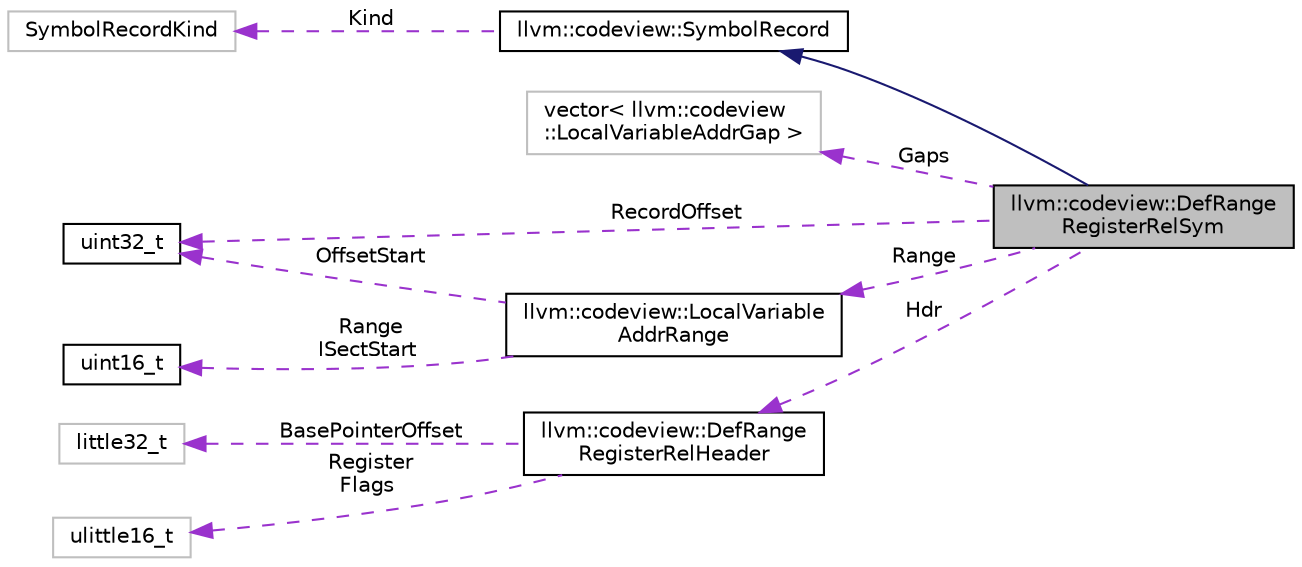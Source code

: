 digraph "llvm::codeview::DefRangeRegisterRelSym"
{
 // LATEX_PDF_SIZE
  bgcolor="transparent";
  edge [fontname="Helvetica",fontsize="10",labelfontname="Helvetica",labelfontsize="10"];
  node [fontname="Helvetica",fontsize="10",shape=record];
  rankdir="LR";
  Node1 [label="llvm::codeview::DefRange\lRegisterRelSym",height=0.2,width=0.4,color="black", fillcolor="grey75", style="filled", fontcolor="black",tooltip=" "];
  Node2 -> Node1 [dir="back",color="midnightblue",fontsize="10",style="solid",fontname="Helvetica"];
  Node2 [label="llvm::codeview::SymbolRecord",height=0.2,width=0.4,color="black",URL="$classllvm_1_1codeview_1_1SymbolRecord.html",tooltip=" "];
  Node3 -> Node2 [dir="back",color="darkorchid3",fontsize="10",style="dashed",label=" Kind" ,fontname="Helvetica"];
  Node3 [label="SymbolRecordKind",height=0.2,width=0.4,color="grey75",tooltip=" "];
  Node4 -> Node1 [dir="back",color="darkorchid3",fontsize="10",style="dashed",label=" Gaps" ,fontname="Helvetica"];
  Node4 [label="vector\< llvm::codeview\l::LocalVariableAddrGap \>",height=0.2,width=0.4,color="grey75",tooltip=" "];
  Node5 -> Node1 [dir="back",color="darkorchid3",fontsize="10",style="dashed",label=" RecordOffset" ,fontname="Helvetica"];
  Node5 [label="uint32_t",height=0.2,width=0.4,color="black",URL="$classuint32__t.html",tooltip=" "];
  Node6 -> Node1 [dir="back",color="darkorchid3",fontsize="10",style="dashed",label=" Hdr" ,fontname="Helvetica"];
  Node6 [label="llvm::codeview::DefRange\lRegisterRelHeader",height=0.2,width=0.4,color="black",URL="$structllvm_1_1codeview_1_1DefRangeRegisterRelHeader.html",tooltip=" "];
  Node7 -> Node6 [dir="back",color="darkorchid3",fontsize="10",style="dashed",label=" BasePointerOffset" ,fontname="Helvetica"];
  Node7 [label="little32_t",height=0.2,width=0.4,color="grey75",tooltip=" "];
  Node8 -> Node6 [dir="back",color="darkorchid3",fontsize="10",style="dashed",label=" Register\nFlags" ,fontname="Helvetica"];
  Node8 [label="ulittle16_t",height=0.2,width=0.4,color="grey75",tooltip=" "];
  Node9 -> Node1 [dir="back",color="darkorchid3",fontsize="10",style="dashed",label=" Range" ,fontname="Helvetica"];
  Node9 [label="llvm::codeview::LocalVariable\lAddrRange",height=0.2,width=0.4,color="black",URL="$structllvm_1_1codeview_1_1LocalVariableAddrRange.html",tooltip=" "];
  Node10 -> Node9 [dir="back",color="darkorchid3",fontsize="10",style="dashed",label=" Range\nISectStart" ,fontname="Helvetica"];
  Node10 [label="uint16_t",height=0.2,width=0.4,color="black",URL="$classuint16__t.html",tooltip=" "];
  Node5 -> Node9 [dir="back",color="darkorchid3",fontsize="10",style="dashed",label=" OffsetStart" ,fontname="Helvetica"];
}
